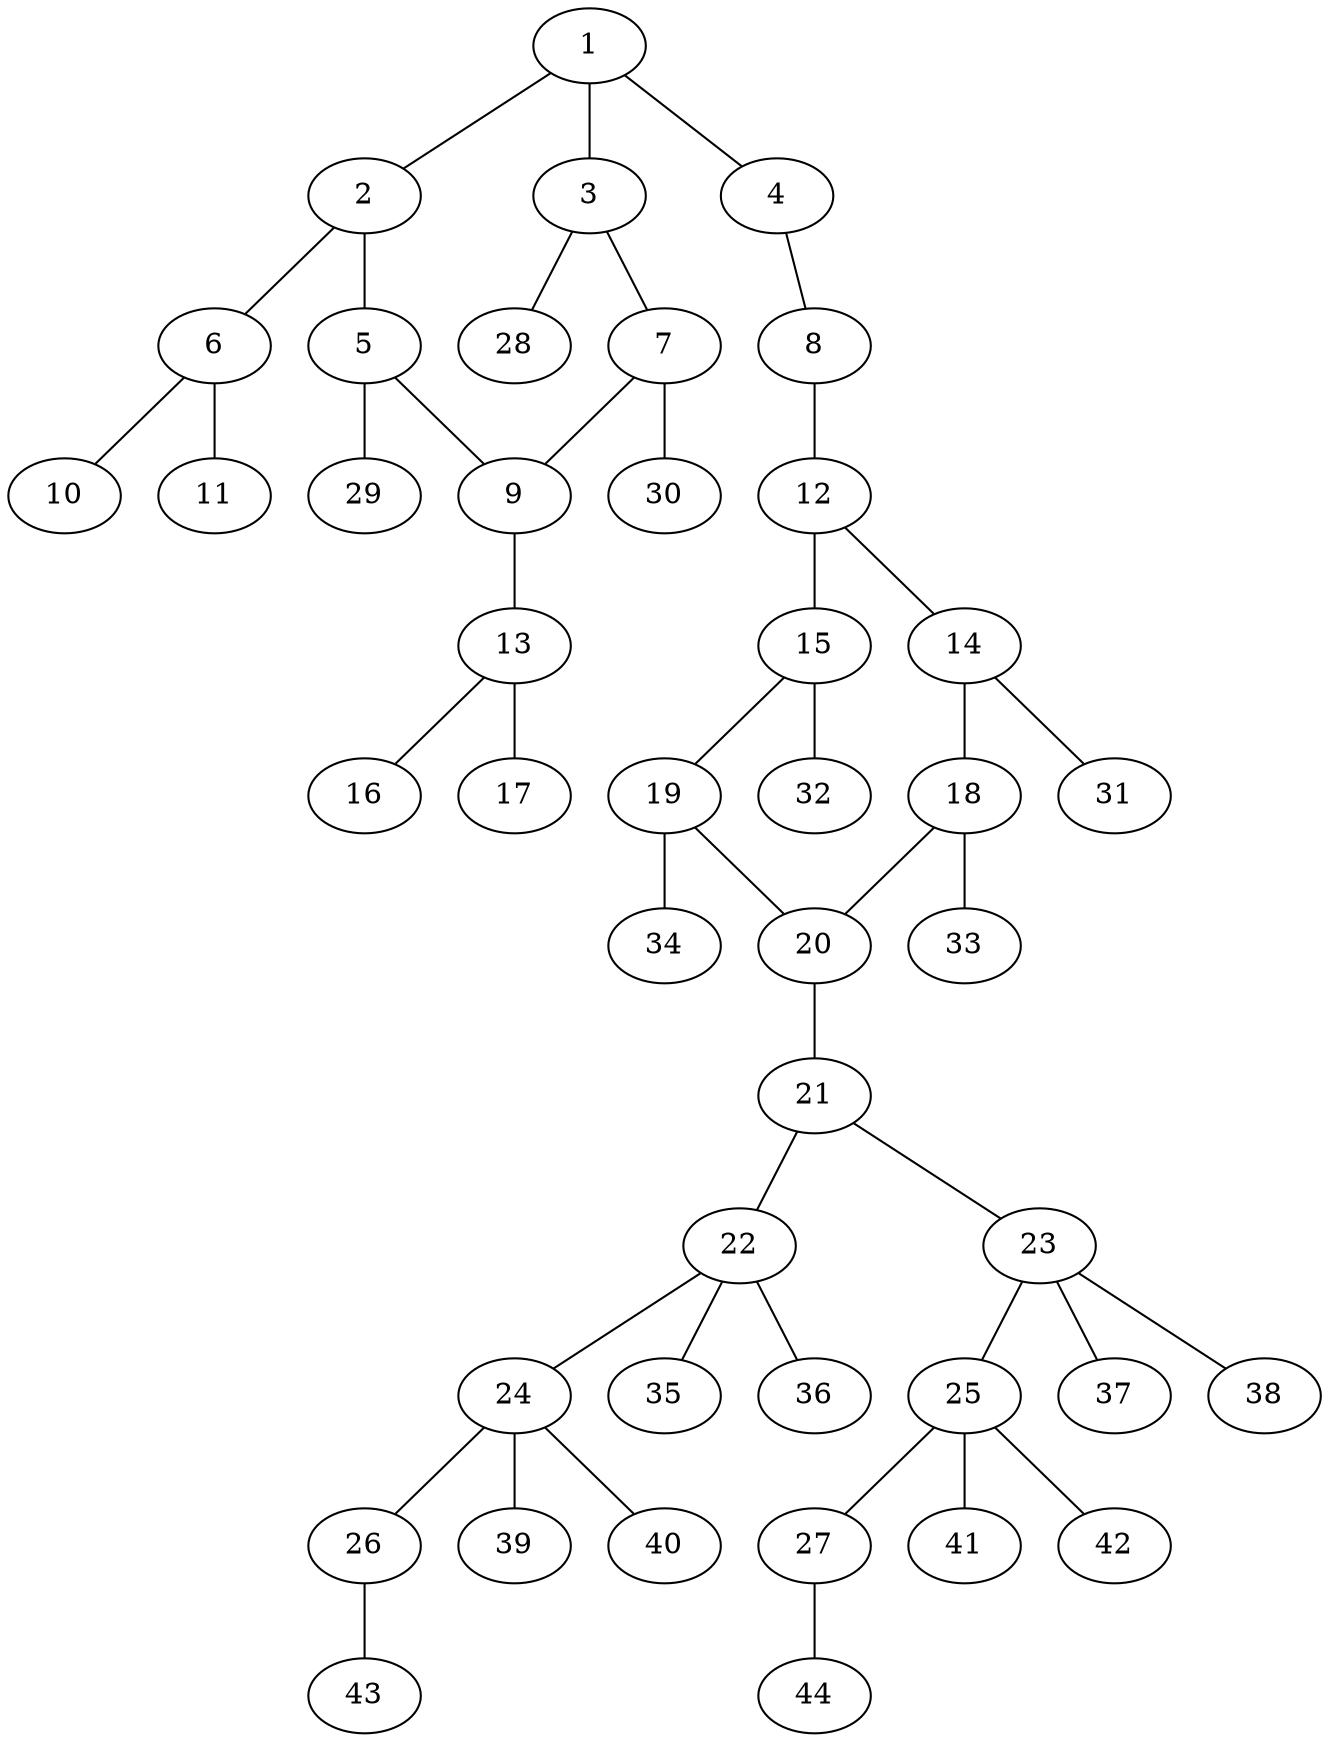 graph molecule_422 {
	1	 [chem=C];
	2	 [chem=C];
	1 -- 2	 [valence=1];
	3	 [chem=C];
	1 -- 3	 [valence=2];
	4	 [chem=N];
	1 -- 4	 [valence=1];
	5	 [chem=C];
	2 -- 5	 [valence=2];
	6	 [chem=N];
	2 -- 6	 [valence=1];
	7	 [chem=C];
	3 -- 7	 [valence=1];
	28	 [chem=H];
	3 -- 28	 [valence=1];
	8	 [chem=N];
	4 -- 8	 [valence=2];
	9	 [chem=C];
	5 -- 9	 [valence=1];
	29	 [chem=H];
	5 -- 29	 [valence=1];
	10	 [chem=O];
	6 -- 10	 [valence=2];
	11	 [chem=O];
	6 -- 11	 [valence=1];
	7 -- 9	 [valence=2];
	30	 [chem=H];
	7 -- 30	 [valence=1];
	12	 [chem=C];
	8 -- 12	 [valence=1];
	13	 [chem=N];
	9 -- 13	 [valence=1];
	14	 [chem=C];
	12 -- 14	 [valence=2];
	15	 [chem=C];
	12 -- 15	 [valence=1];
	16	 [chem=O];
	13 -- 16	 [valence=2];
	17	 [chem=O];
	13 -- 17	 [valence=1];
	18	 [chem=C];
	14 -- 18	 [valence=1];
	31	 [chem=H];
	14 -- 31	 [valence=1];
	19	 [chem=C];
	15 -- 19	 [valence=2];
	32	 [chem=H];
	15 -- 32	 [valence=1];
	20	 [chem=C];
	18 -- 20	 [valence=2];
	33	 [chem=H];
	18 -- 33	 [valence=1];
	19 -- 20	 [valence=1];
	34	 [chem=H];
	19 -- 34	 [valence=1];
	21	 [chem=N];
	20 -- 21	 [valence=1];
	22	 [chem=C];
	21 -- 22	 [valence=1];
	23	 [chem=C];
	21 -- 23	 [valence=1];
	24	 [chem=C];
	22 -- 24	 [valence=1];
	35	 [chem=H];
	22 -- 35	 [valence=1];
	36	 [chem=H];
	22 -- 36	 [valence=1];
	25	 [chem=C];
	23 -- 25	 [valence=1];
	37	 [chem=H];
	23 -- 37	 [valence=1];
	38	 [chem=H];
	23 -- 38	 [valence=1];
	26	 [chem=O];
	24 -- 26	 [valence=1];
	39	 [chem=H];
	24 -- 39	 [valence=1];
	40	 [chem=H];
	24 -- 40	 [valence=1];
	27	 [chem=O];
	25 -- 27	 [valence=1];
	41	 [chem=H];
	25 -- 41	 [valence=1];
	42	 [chem=H];
	25 -- 42	 [valence=1];
	43	 [chem=H];
	26 -- 43	 [valence=1];
	44	 [chem=H];
	27 -- 44	 [valence=1];
}
